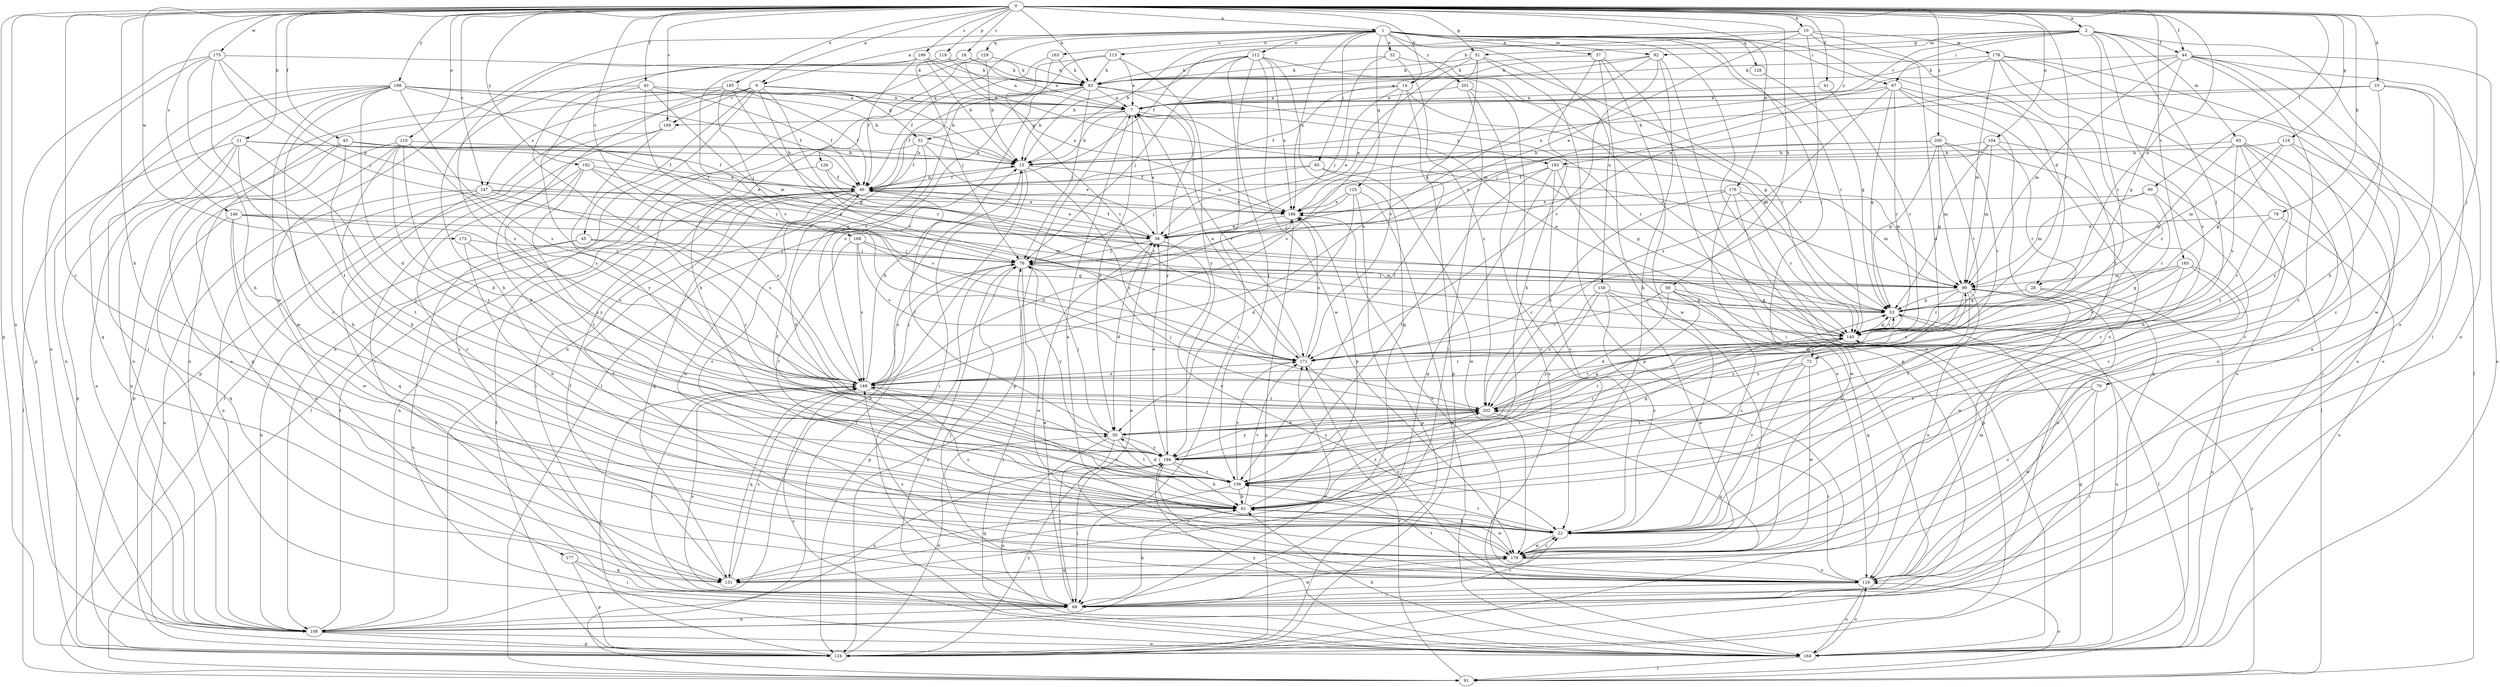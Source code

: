 strict digraph  {
0;
1;
2;
6;
7;
10;
11;
14;
15;
18;
22;
23;
28;
30;
32;
37;
38;
41;
42;
43;
44;
45;
46;
51;
52;
53;
58;
61;
65;
67;
68;
70;
72;
76;
79;
83;
90;
91;
92;
93;
99;
104;
108;
110;
112;
113;
116;
118;
119;
124;
125;
126;
128;
129;
131;
140;
146;
147;
148;
156;
158;
163;
164;
165;
168;
169;
171;
173;
175;
176;
177;
178;
179;
185;
186;
188;
192;
193;
194;
199;
200;
201;
202;
0 -> 1  [label=a];
0 -> 2  [label=a];
0 -> 6  [label=a];
0 -> 10  [label=b];
0 -> 11  [label=b];
0 -> 14  [label=b];
0 -> 18  [label=c];
0 -> 22  [label=c];
0 -> 23  [label=d];
0 -> 28  [label=d];
0 -> 41  [label=f];
0 -> 42  [label=f];
0 -> 43  [label=f];
0 -> 44  [label=f];
0 -> 51  [label=g];
0 -> 58  [label=h];
0 -> 61  [label=h];
0 -> 70  [label=j];
0 -> 79  [label=k];
0 -> 83  [label=k];
0 -> 90  [label=l];
0 -> 104  [label=n];
0 -> 108  [label=n];
0 -> 110  [label=o];
0 -> 118  [label=p];
0 -> 119  [label=p];
0 -> 124  [label=p];
0 -> 140  [label=r];
0 -> 146  [label=s];
0 -> 147  [label=s];
0 -> 165  [label=v];
0 -> 168  [label=v];
0 -> 169  [label=v];
0 -> 173  [label=w];
0 -> 175  [label=w];
0 -> 176  [label=w];
0 -> 185  [label=x];
0 -> 188  [label=y];
0 -> 192  [label=y];
0 -> 193  [label=y];
0 -> 199  [label=z];
0 -> 200  [label=z];
1 -> 6  [label=a];
1 -> 28  [label=d];
1 -> 32  [label=e];
1 -> 37  [label=e];
1 -> 65  [label=i];
1 -> 67  [label=i];
1 -> 72  [label=j];
1 -> 92  [label=m];
1 -> 112  [label=o];
1 -> 113  [label=o];
1 -> 125  [label=q];
1 -> 126  [label=q];
1 -> 128  [label=q];
1 -> 129  [label=q];
1 -> 140  [label=r];
1 -> 158  [label=u];
1 -> 163  [label=u];
1 -> 164  [label=u];
1 -> 177  [label=w];
1 -> 186  [label=x];
1 -> 201  [label=z];
2 -> 14  [label=b];
2 -> 44  [label=f];
2 -> 51  [label=g];
2 -> 61  [label=h];
2 -> 67  [label=i];
2 -> 72  [label=j];
2 -> 92  [label=m];
2 -> 93  [label=m];
2 -> 140  [label=r];
2 -> 169  [label=v];
2 -> 202  [label=z];
6 -> 7  [label=a];
6 -> 45  [label=f];
6 -> 52  [label=g];
6 -> 68  [label=i];
6 -> 124  [label=p];
6 -> 140  [label=r];
6 -> 147  [label=s];
6 -> 169  [label=v];
6 -> 171  [label=v];
7 -> 15  [label=b];
7 -> 30  [label=d];
7 -> 52  [label=g];
7 -> 124  [label=p];
7 -> 171  [label=v];
7 -> 193  [label=y];
10 -> 15  [label=b];
10 -> 30  [label=d];
10 -> 38  [label=e];
10 -> 46  [label=f];
10 -> 156  [label=t];
10 -> 171  [label=v];
10 -> 178  [label=w];
11 -> 15  [label=b];
11 -> 46  [label=f];
11 -> 61  [label=h];
11 -> 91  [label=l];
11 -> 108  [label=n];
11 -> 124  [label=p];
11 -> 194  [label=y];
14 -> 7  [label=a];
14 -> 38  [label=e];
14 -> 46  [label=f];
14 -> 53  [label=g];
14 -> 124  [label=p];
14 -> 148  [label=s];
15 -> 46  [label=f];
15 -> 68  [label=i];
15 -> 91  [label=l];
15 -> 186  [label=x];
15 -> 202  [label=z];
18 -> 7  [label=a];
18 -> 76  [label=j];
18 -> 83  [label=k];
18 -> 99  [label=m];
18 -> 171  [label=v];
22 -> 61  [label=h];
22 -> 148  [label=s];
22 -> 156  [label=t];
22 -> 179  [label=w];
23 -> 7  [label=a];
23 -> 15  [label=b];
23 -> 22  [label=c];
23 -> 116  [label=o];
23 -> 194  [label=y];
28 -> 53  [label=g];
28 -> 61  [label=h];
28 -> 164  [label=u];
30 -> 46  [label=f];
30 -> 53  [label=g];
30 -> 68  [label=i];
30 -> 76  [label=j];
30 -> 156  [label=t];
30 -> 164  [label=u];
30 -> 194  [label=y];
32 -> 53  [label=g];
32 -> 76  [label=j];
32 -> 83  [label=k];
32 -> 202  [label=z];
37 -> 22  [label=c];
37 -> 61  [label=h];
37 -> 68  [label=i];
37 -> 83  [label=k];
37 -> 179  [label=w];
38 -> 7  [label=a];
38 -> 22  [label=c];
38 -> 30  [label=d];
38 -> 46  [label=f];
38 -> 76  [label=j];
41 -> 7  [label=a];
41 -> 140  [label=r];
42 -> 7  [label=a];
42 -> 46  [label=f];
42 -> 99  [label=m];
42 -> 108  [label=n];
42 -> 171  [label=v];
42 -> 202  [label=z];
43 -> 15  [label=b];
43 -> 38  [label=e];
43 -> 108  [label=n];
43 -> 116  [label=o];
43 -> 156  [label=t];
43 -> 186  [label=x];
44 -> 22  [label=c];
44 -> 38  [label=e];
44 -> 53  [label=g];
44 -> 68  [label=i];
44 -> 83  [label=k];
44 -> 99  [label=m];
44 -> 116  [label=o];
44 -> 164  [label=u];
44 -> 179  [label=w];
45 -> 76  [label=j];
45 -> 108  [label=n];
45 -> 164  [label=u];
45 -> 202  [label=z];
46 -> 15  [label=b];
46 -> 22  [label=c];
46 -> 38  [label=e];
46 -> 108  [label=n];
46 -> 131  [label=q];
46 -> 179  [label=w];
46 -> 186  [label=x];
51 -> 38  [label=e];
51 -> 83  [label=k];
51 -> 124  [label=p];
51 -> 140  [label=r];
51 -> 156  [label=t];
51 -> 171  [label=v];
52 -> 15  [label=b];
52 -> 38  [label=e];
52 -> 46  [label=f];
52 -> 61  [label=h];
52 -> 91  [label=l];
53 -> 140  [label=r];
53 -> 164  [label=u];
58 -> 22  [label=c];
58 -> 30  [label=d];
58 -> 53  [label=g];
58 -> 91  [label=l];
58 -> 156  [label=t];
58 -> 171  [label=v];
61 -> 22  [label=c];
61 -> 171  [label=v];
61 -> 179  [label=w];
61 -> 186  [label=x];
61 -> 202  [label=z];
65 -> 46  [label=f];
65 -> 53  [label=g];
65 -> 76  [label=j];
65 -> 179  [label=w];
67 -> 7  [label=a];
67 -> 53  [label=g];
67 -> 76  [label=j];
67 -> 116  [label=o];
67 -> 124  [label=p];
67 -> 140  [label=r];
67 -> 164  [label=u];
67 -> 202  [label=z];
68 -> 22  [label=c];
68 -> 38  [label=e];
68 -> 61  [label=h];
68 -> 76  [label=j];
68 -> 108  [label=n];
68 -> 148  [label=s];
68 -> 179  [label=w];
70 -> 22  [label=c];
70 -> 68  [label=i];
70 -> 179  [label=w];
70 -> 202  [label=z];
72 -> 22  [label=c];
72 -> 148  [label=s];
72 -> 156  [label=t];
72 -> 179  [label=w];
76 -> 99  [label=m];
76 -> 124  [label=p];
76 -> 148  [label=s];
76 -> 164  [label=u];
76 -> 179  [label=w];
76 -> 194  [label=y];
79 -> 38  [label=e];
79 -> 140  [label=r];
79 -> 164  [label=u];
83 -> 7  [label=a];
83 -> 15  [label=b];
83 -> 46  [label=f];
83 -> 76  [label=j];
83 -> 91  [label=l];
83 -> 140  [label=r];
83 -> 148  [label=s];
83 -> 194  [label=y];
90 -> 22  [label=c];
90 -> 99  [label=m];
90 -> 140  [label=r];
90 -> 186  [label=x];
91 -> 116  [label=o];
91 -> 140  [label=r];
91 -> 171  [label=v];
92 -> 7  [label=a];
92 -> 61  [label=h];
92 -> 83  [label=k];
92 -> 124  [label=p];
92 -> 148  [label=s];
92 -> 171  [label=v];
93 -> 15  [label=b];
93 -> 22  [label=c];
93 -> 53  [label=g];
93 -> 68  [label=i];
93 -> 116  [label=o];
93 -> 171  [label=v];
93 -> 194  [label=y];
99 -> 53  [label=g];
99 -> 68  [label=i];
99 -> 76  [label=j];
99 -> 116  [label=o];
99 -> 140  [label=r];
99 -> 148  [label=s];
99 -> 194  [label=y];
104 -> 15  [label=b];
104 -> 53  [label=g];
104 -> 91  [label=l];
104 -> 99  [label=m];
104 -> 140  [label=r];
104 -> 186  [label=x];
108 -> 15  [label=b];
108 -> 46  [label=f];
108 -> 124  [label=p];
108 -> 164  [label=u];
108 -> 171  [label=v];
110 -> 15  [label=b];
110 -> 30  [label=d];
110 -> 61  [label=h];
110 -> 124  [label=p];
110 -> 131  [label=q];
110 -> 148  [label=s];
110 -> 194  [label=y];
112 -> 15  [label=b];
112 -> 68  [label=i];
112 -> 76  [label=j];
112 -> 83  [label=k];
112 -> 131  [label=q];
112 -> 140  [label=r];
112 -> 156  [label=t];
112 -> 179  [label=w];
112 -> 186  [label=x];
113 -> 7  [label=a];
113 -> 83  [label=k];
113 -> 108  [label=n];
113 -> 148  [label=s];
113 -> 194  [label=y];
116 -> 38  [label=e];
116 -> 68  [label=i];
116 -> 99  [label=m];
116 -> 148  [label=s];
116 -> 156  [label=t];
116 -> 164  [label=u];
116 -> 186  [label=x];
116 -> 202  [label=z];
118 -> 15  [label=b];
118 -> 22  [label=c];
118 -> 53  [label=g];
118 -> 99  [label=m];
118 -> 116  [label=o];
119 -> 7  [label=a];
119 -> 61  [label=h];
119 -> 83  [label=k];
124 -> 30  [label=d];
124 -> 46  [label=f];
124 -> 148  [label=s];
124 -> 194  [label=y];
125 -> 30  [label=d];
125 -> 76  [label=j];
125 -> 124  [label=p];
125 -> 164  [label=u];
125 -> 186  [label=x];
126 -> 46  [label=f];
126 -> 68  [label=i];
126 -> 140  [label=r];
128 -> 53  [label=g];
129 -> 15  [label=b];
129 -> 61  [label=h];
129 -> 83  [label=k];
129 -> 108  [label=n];
131 -> 46  [label=f];
131 -> 148  [label=s];
140 -> 7  [label=a];
140 -> 22  [label=c];
140 -> 53  [label=g];
140 -> 171  [label=v];
146 -> 38  [label=e];
146 -> 99  [label=m];
146 -> 116  [label=o];
146 -> 131  [label=q];
146 -> 148  [label=s];
146 -> 179  [label=w];
147 -> 38  [label=e];
147 -> 108  [label=n];
147 -> 131  [label=q];
147 -> 148  [label=s];
147 -> 164  [label=u];
147 -> 186  [label=x];
148 -> 15  [label=b];
148 -> 22  [label=c];
148 -> 68  [label=i];
148 -> 76  [label=j];
148 -> 131  [label=q];
148 -> 140  [label=r];
148 -> 186  [label=x];
148 -> 202  [label=z];
156 -> 30  [label=d];
156 -> 46  [label=f];
156 -> 53  [label=g];
156 -> 61  [label=h];
156 -> 131  [label=q];
156 -> 171  [label=v];
158 -> 22  [label=c];
158 -> 53  [label=g];
158 -> 131  [label=q];
158 -> 179  [label=w];
158 -> 194  [label=y];
158 -> 202  [label=z];
163 -> 46  [label=f];
163 -> 83  [label=k];
163 -> 171  [label=v];
164 -> 53  [label=g];
164 -> 61  [label=h];
164 -> 76  [label=j];
164 -> 91  [label=l];
164 -> 116  [label=o];
164 -> 148  [label=s];
164 -> 194  [label=y];
165 -> 53  [label=g];
165 -> 99  [label=m];
165 -> 116  [label=o];
165 -> 156  [label=t];
165 -> 171  [label=v];
165 -> 179  [label=w];
168 -> 53  [label=g];
168 -> 76  [label=j];
168 -> 148  [label=s];
168 -> 156  [label=t];
168 -> 171  [label=v];
169 -> 68  [label=i];
169 -> 91  [label=l];
169 -> 194  [label=y];
171 -> 7  [label=a];
171 -> 116  [label=o];
171 -> 148  [label=s];
171 -> 186  [label=x];
173 -> 61  [label=h];
173 -> 76  [label=j];
173 -> 148  [label=s];
175 -> 38  [label=e];
175 -> 61  [label=h];
175 -> 76  [label=j];
175 -> 83  [label=k];
175 -> 108  [label=n];
175 -> 124  [label=p];
175 -> 156  [label=t];
176 -> 99  [label=m];
176 -> 124  [label=p];
176 -> 140  [label=r];
176 -> 179  [label=w];
176 -> 186  [label=x];
176 -> 202  [label=z];
177 -> 68  [label=i];
177 -> 124  [label=p];
177 -> 131  [label=q];
178 -> 83  [label=k];
178 -> 91  [label=l];
178 -> 99  [label=m];
178 -> 108  [label=n];
178 -> 164  [label=u];
178 -> 186  [label=x];
178 -> 202  [label=z];
179 -> 7  [label=a];
179 -> 22  [label=c];
179 -> 46  [label=f];
179 -> 116  [label=o];
179 -> 131  [label=q];
185 -> 7  [label=a];
185 -> 15  [label=b];
185 -> 46  [label=f];
185 -> 53  [label=g];
185 -> 61  [label=h];
185 -> 76  [label=j];
185 -> 108  [label=n];
186 -> 38  [label=e];
186 -> 124  [label=p];
188 -> 7  [label=a];
188 -> 15  [label=b];
188 -> 22  [label=c];
188 -> 30  [label=d];
188 -> 46  [label=f];
188 -> 68  [label=i];
188 -> 108  [label=n];
188 -> 131  [label=q];
188 -> 140  [label=r];
188 -> 148  [label=s];
188 -> 179  [label=w];
192 -> 22  [label=c];
192 -> 46  [label=f];
192 -> 148  [label=s];
192 -> 156  [label=t];
192 -> 171  [label=v];
192 -> 194  [label=y];
193 -> 22  [label=c];
193 -> 46  [label=f];
193 -> 99  [label=m];
193 -> 116  [label=o];
193 -> 131  [label=q];
193 -> 156  [label=t];
194 -> 38  [label=e];
194 -> 61  [label=h];
194 -> 68  [label=i];
194 -> 108  [label=n];
194 -> 116  [label=o];
194 -> 140  [label=r];
194 -> 156  [label=t];
194 -> 202  [label=z];
199 -> 15  [label=b];
199 -> 46  [label=f];
199 -> 83  [label=k];
199 -> 148  [label=s];
199 -> 186  [label=x];
199 -> 202  [label=z];
200 -> 15  [label=b];
200 -> 38  [label=e];
200 -> 53  [label=g];
200 -> 61  [label=h];
200 -> 99  [label=m];
200 -> 140  [label=r];
200 -> 171  [label=v];
201 -> 7  [label=a];
201 -> 22  [label=c];
201 -> 68  [label=i];
201 -> 164  [label=u];
202 -> 30  [label=d];
202 -> 76  [label=j];
202 -> 99  [label=m];
202 -> 131  [label=q];
202 -> 140  [label=r];
202 -> 194  [label=y];
}
